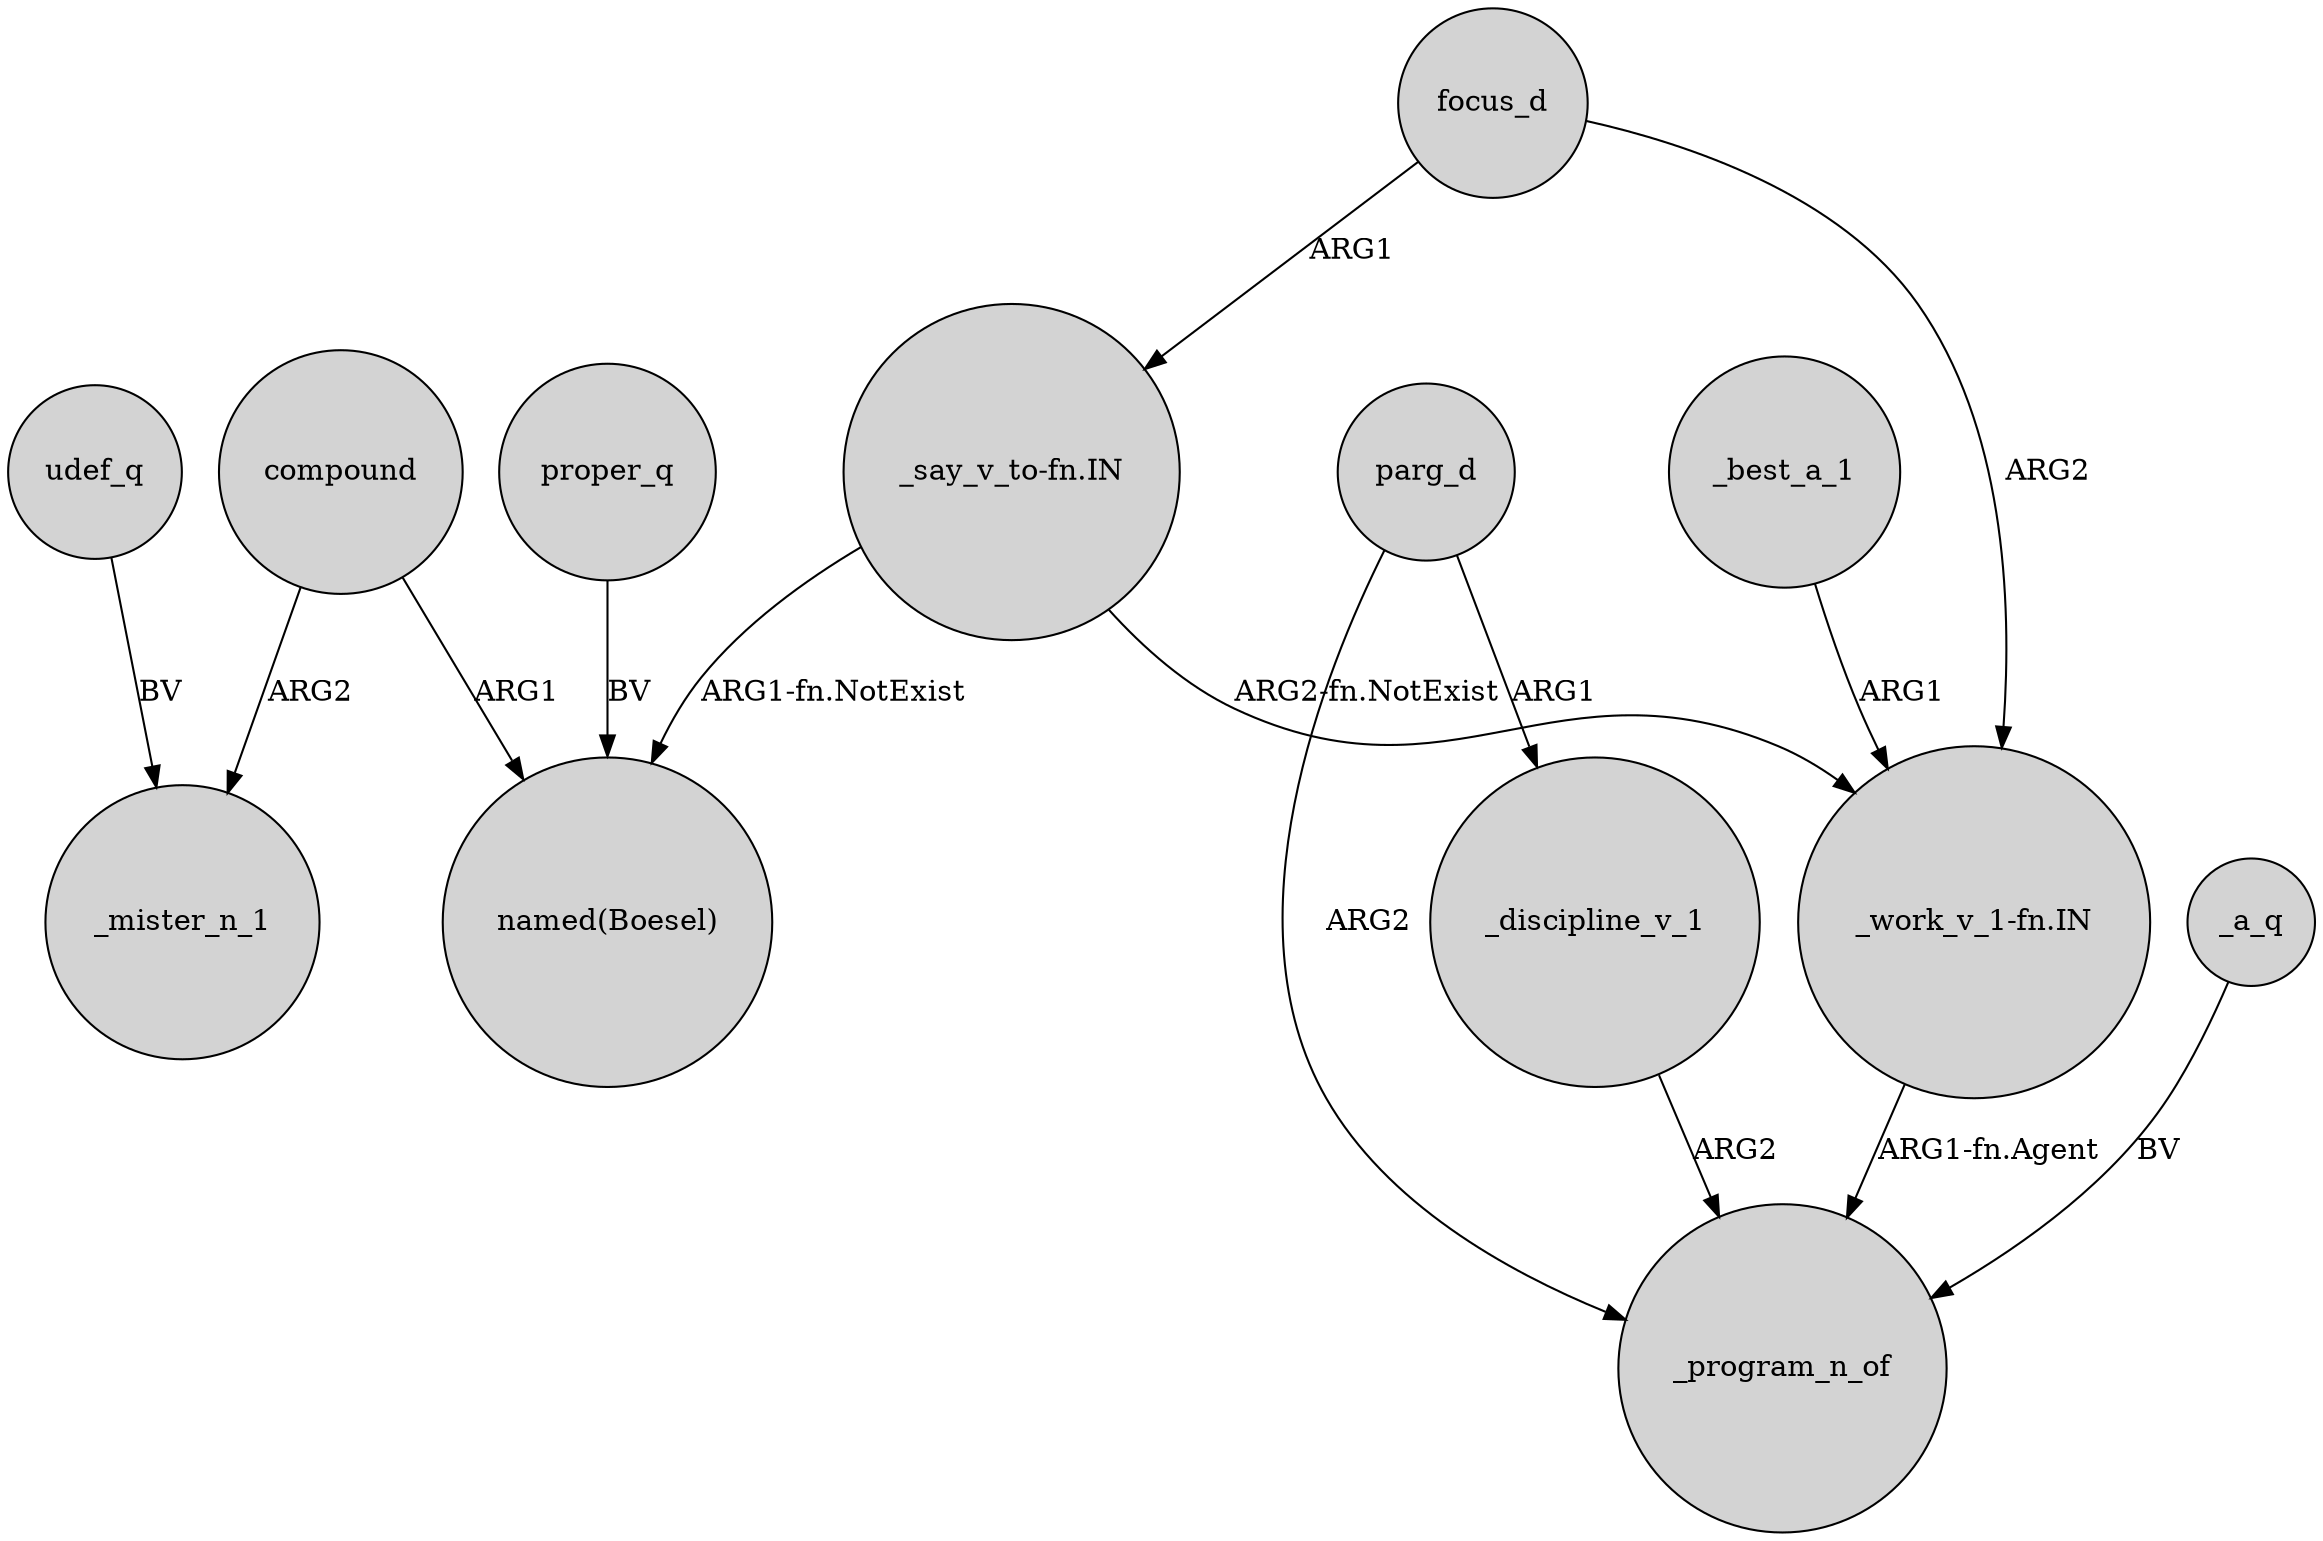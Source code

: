 digraph {
	node [shape=circle style=filled]
	udef_q -> _mister_n_1 [label=BV]
	parg_d -> _program_n_of [label=ARG2]
	_discipline_v_1 -> _program_n_of [label=ARG2]
	"_say_v_to-fn.IN" -> "named(Boesel)" [label="ARG1-fn.NotExist"]
	parg_d -> _discipline_v_1 [label=ARG1]
	_best_a_1 -> "_work_v_1-fn.IN" [label=ARG1]
	compound -> "named(Boesel)" [label=ARG1]
	_a_q -> _program_n_of [label=BV]
	"_work_v_1-fn.IN" -> _program_n_of [label="ARG1-fn.Agent"]
	proper_q -> "named(Boesel)" [label=BV]
	"_say_v_to-fn.IN" -> "_work_v_1-fn.IN" [label="ARG2-fn.NotExist"]
	compound -> _mister_n_1 [label=ARG2]
	focus_d -> "_say_v_to-fn.IN" [label=ARG1]
	focus_d -> "_work_v_1-fn.IN" [label=ARG2]
}
